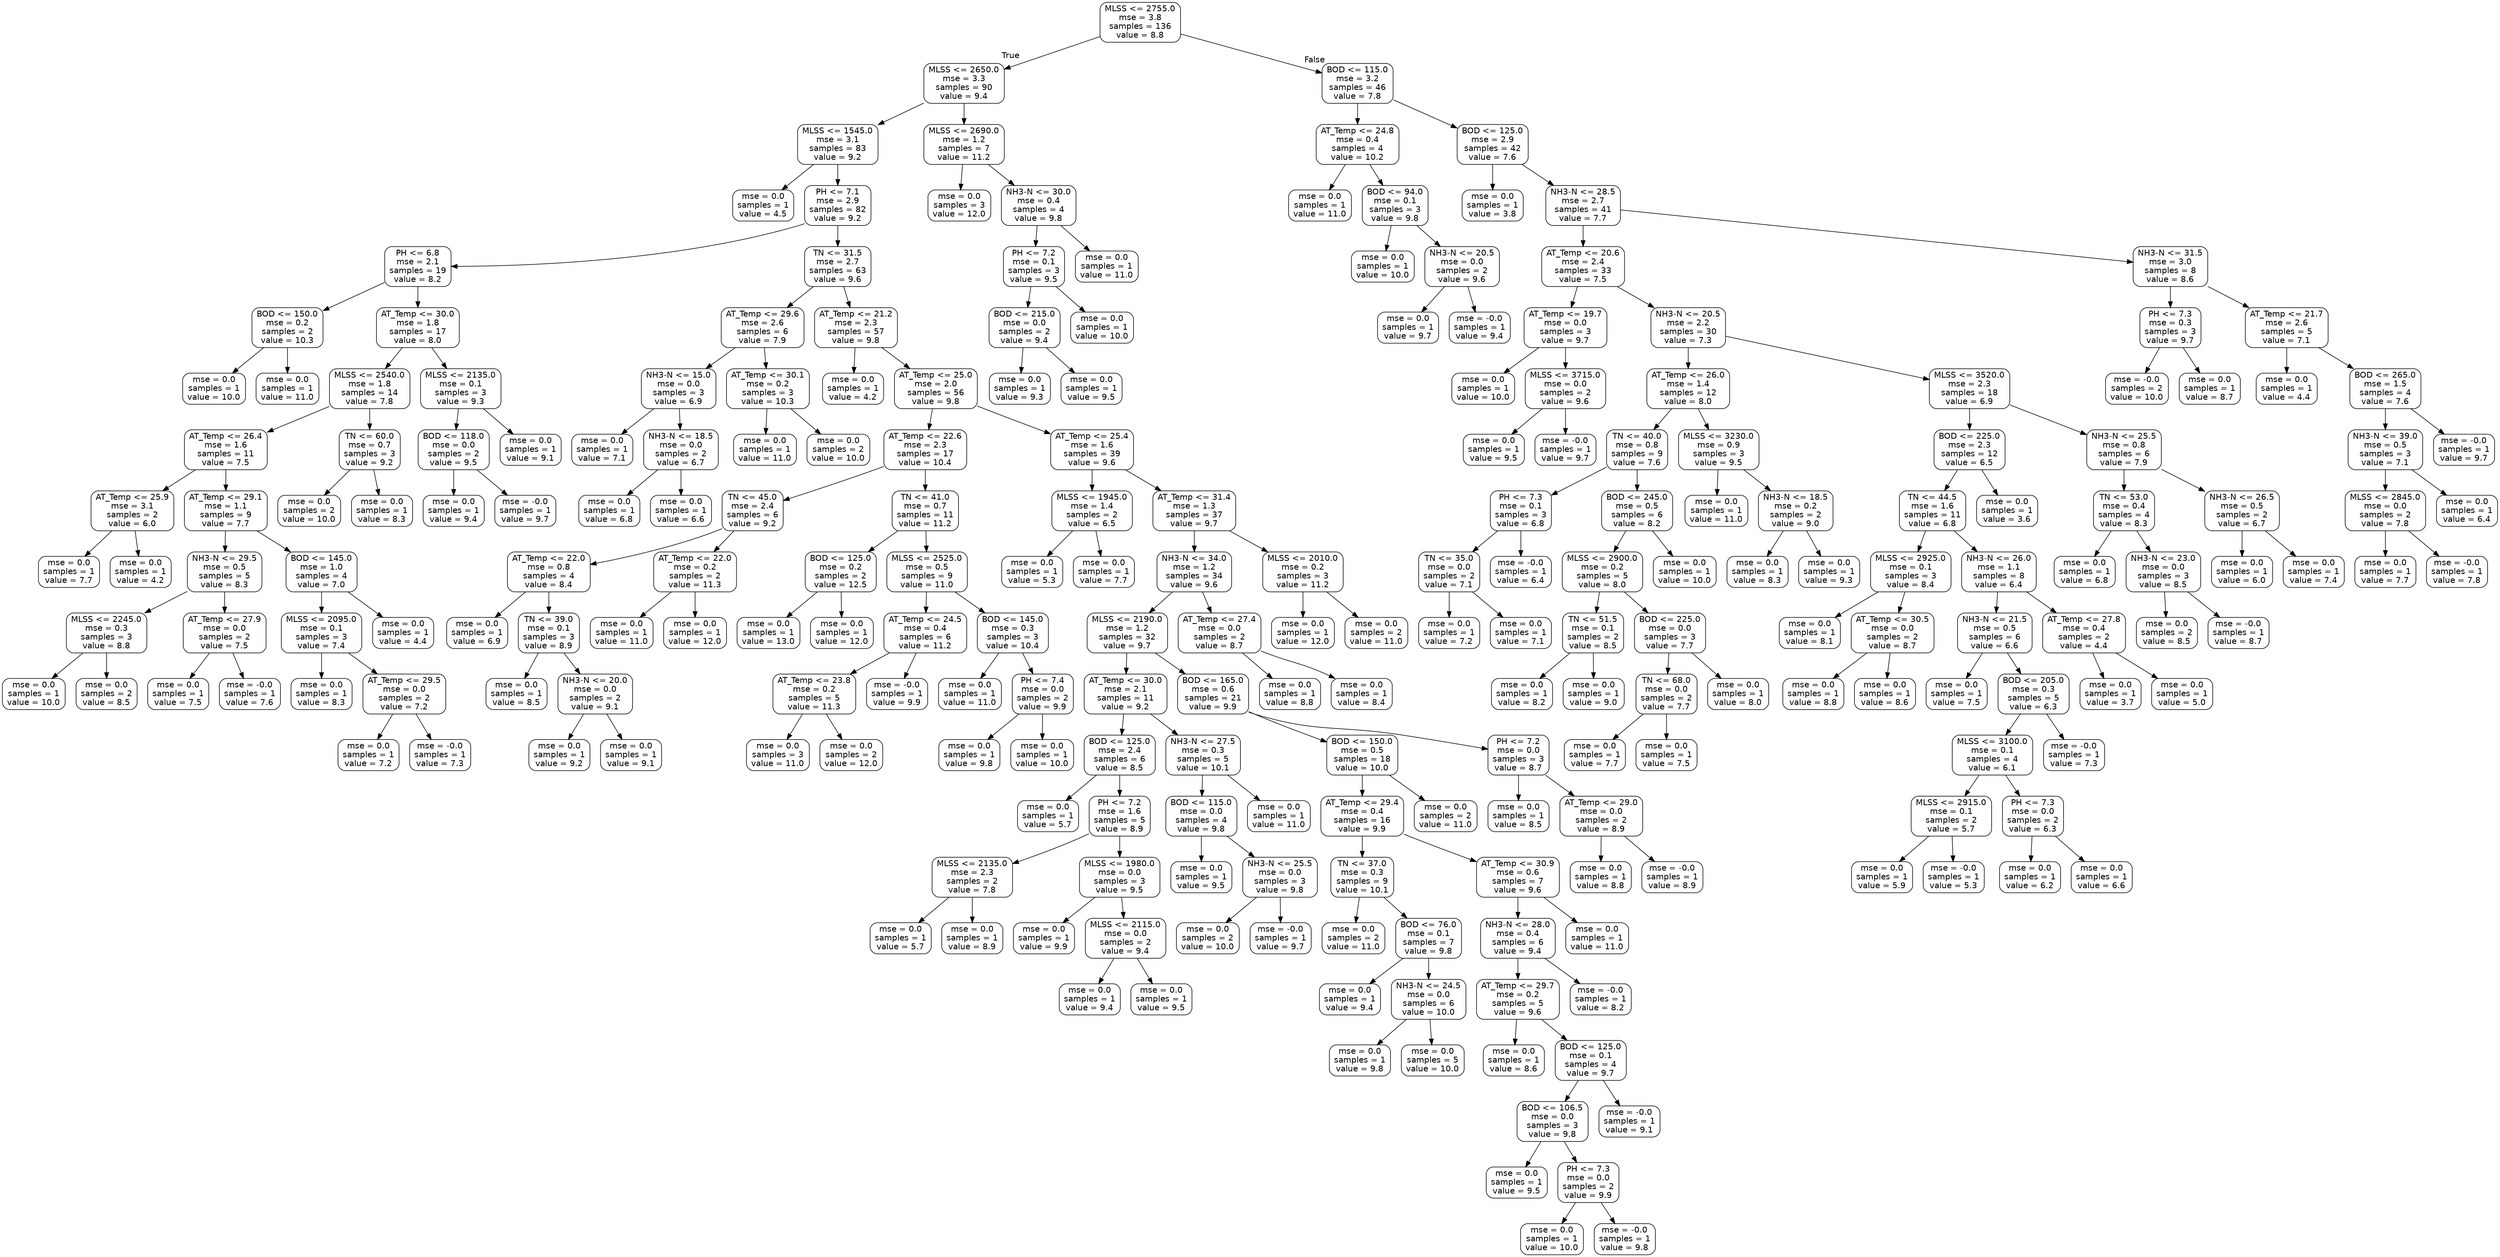 digraph Tree {
node [shape=box, style="rounded", color="black", fontname=helvetica] ;
edge [fontname=helvetica] ;
0 [label="MLSS <= 2755.0\nmse = 3.8\nsamples = 136\nvalue = 8.8"] ;
1 [label="MLSS <= 2650.0\nmse = 3.3\nsamples = 90\nvalue = 9.4"] ;
0 -> 1 [labeldistance=2.5, labelangle=45, headlabel="True"] ;
2 [label="MLSS <= 1545.0\nmse = 3.1\nsamples = 83\nvalue = 9.2"] ;
1 -> 2 ;
3 [label="mse = 0.0\nsamples = 1\nvalue = 4.5"] ;
2 -> 3 ;
4 [label="PH <= 7.1\nmse = 2.9\nsamples = 82\nvalue = 9.2"] ;
2 -> 4 ;
5 [label="PH <= 6.8\nmse = 2.1\nsamples = 19\nvalue = 8.2"] ;
4 -> 5 ;
6 [label="BOD <= 150.0\nmse = 0.2\nsamples = 2\nvalue = 10.3"] ;
5 -> 6 ;
7 [label="mse = 0.0\nsamples = 1\nvalue = 10.0"] ;
6 -> 7 ;
8 [label="mse = 0.0\nsamples = 1\nvalue = 11.0"] ;
6 -> 8 ;
9 [label="AT_Temp <= 30.0\nmse = 1.8\nsamples = 17\nvalue = 8.0"] ;
5 -> 9 ;
10 [label="MLSS <= 2540.0\nmse = 1.8\nsamples = 14\nvalue = 7.8"] ;
9 -> 10 ;
11 [label="AT_Temp <= 26.4\nmse = 1.6\nsamples = 11\nvalue = 7.5"] ;
10 -> 11 ;
12 [label="AT_Temp <= 25.9\nmse = 3.1\nsamples = 2\nvalue = 6.0"] ;
11 -> 12 ;
13 [label="mse = 0.0\nsamples = 1\nvalue = 7.7"] ;
12 -> 13 ;
14 [label="mse = 0.0\nsamples = 1\nvalue = 4.2"] ;
12 -> 14 ;
15 [label="AT_Temp <= 29.1\nmse = 1.1\nsamples = 9\nvalue = 7.7"] ;
11 -> 15 ;
16 [label="NH3-N <= 29.5\nmse = 0.5\nsamples = 5\nvalue = 8.3"] ;
15 -> 16 ;
17 [label="MLSS <= 2245.0\nmse = 0.3\nsamples = 3\nvalue = 8.8"] ;
16 -> 17 ;
18 [label="mse = 0.0\nsamples = 1\nvalue = 10.0"] ;
17 -> 18 ;
19 [label="mse = 0.0\nsamples = 2\nvalue = 8.5"] ;
17 -> 19 ;
20 [label="AT_Temp <= 27.9\nmse = 0.0\nsamples = 2\nvalue = 7.5"] ;
16 -> 20 ;
21 [label="mse = 0.0\nsamples = 1\nvalue = 7.5"] ;
20 -> 21 ;
22 [label="mse = -0.0\nsamples = 1\nvalue = 7.6"] ;
20 -> 22 ;
23 [label="BOD <= 145.0\nmse = 1.0\nsamples = 4\nvalue = 7.0"] ;
15 -> 23 ;
24 [label="MLSS <= 2095.0\nmse = 0.1\nsamples = 3\nvalue = 7.4"] ;
23 -> 24 ;
25 [label="mse = 0.0\nsamples = 1\nvalue = 8.3"] ;
24 -> 25 ;
26 [label="AT_Temp <= 29.5\nmse = 0.0\nsamples = 2\nvalue = 7.2"] ;
24 -> 26 ;
27 [label="mse = 0.0\nsamples = 1\nvalue = 7.2"] ;
26 -> 27 ;
28 [label="mse = -0.0\nsamples = 1\nvalue = 7.3"] ;
26 -> 28 ;
29 [label="mse = 0.0\nsamples = 1\nvalue = 4.4"] ;
23 -> 29 ;
30 [label="TN <= 60.0\nmse = 0.7\nsamples = 3\nvalue = 9.2"] ;
10 -> 30 ;
31 [label="mse = 0.0\nsamples = 2\nvalue = 10.0"] ;
30 -> 31 ;
32 [label="mse = 0.0\nsamples = 1\nvalue = 8.3"] ;
30 -> 32 ;
33 [label="MLSS <= 2135.0\nmse = 0.1\nsamples = 3\nvalue = 9.3"] ;
9 -> 33 ;
34 [label="BOD <= 118.0\nmse = 0.0\nsamples = 2\nvalue = 9.5"] ;
33 -> 34 ;
35 [label="mse = 0.0\nsamples = 1\nvalue = 9.4"] ;
34 -> 35 ;
36 [label="mse = -0.0\nsamples = 1\nvalue = 9.7"] ;
34 -> 36 ;
37 [label="mse = 0.0\nsamples = 1\nvalue = 9.1"] ;
33 -> 37 ;
38 [label="TN <= 31.5\nmse = 2.7\nsamples = 63\nvalue = 9.6"] ;
4 -> 38 ;
39 [label="AT_Temp <= 29.6\nmse = 2.6\nsamples = 6\nvalue = 7.9"] ;
38 -> 39 ;
40 [label="NH3-N <= 15.0\nmse = 0.0\nsamples = 3\nvalue = 6.9"] ;
39 -> 40 ;
41 [label="mse = 0.0\nsamples = 1\nvalue = 7.1"] ;
40 -> 41 ;
42 [label="NH3-N <= 18.5\nmse = 0.0\nsamples = 2\nvalue = 6.7"] ;
40 -> 42 ;
43 [label="mse = 0.0\nsamples = 1\nvalue = 6.8"] ;
42 -> 43 ;
44 [label="mse = 0.0\nsamples = 1\nvalue = 6.6"] ;
42 -> 44 ;
45 [label="AT_Temp <= 30.1\nmse = 0.2\nsamples = 3\nvalue = 10.3"] ;
39 -> 45 ;
46 [label="mse = 0.0\nsamples = 1\nvalue = 11.0"] ;
45 -> 46 ;
47 [label="mse = 0.0\nsamples = 2\nvalue = 10.0"] ;
45 -> 47 ;
48 [label="AT_Temp <= 21.2\nmse = 2.3\nsamples = 57\nvalue = 9.8"] ;
38 -> 48 ;
49 [label="mse = 0.0\nsamples = 1\nvalue = 4.2"] ;
48 -> 49 ;
50 [label="AT_Temp <= 25.0\nmse = 2.0\nsamples = 56\nvalue = 9.8"] ;
48 -> 50 ;
51 [label="AT_Temp <= 22.6\nmse = 2.3\nsamples = 17\nvalue = 10.4"] ;
50 -> 51 ;
52 [label="TN <= 45.0\nmse = 2.4\nsamples = 6\nvalue = 9.2"] ;
51 -> 52 ;
53 [label="AT_Temp <= 22.0\nmse = 0.8\nsamples = 4\nvalue = 8.4"] ;
52 -> 53 ;
54 [label="mse = 0.0\nsamples = 1\nvalue = 6.9"] ;
53 -> 54 ;
55 [label="TN <= 39.0\nmse = 0.1\nsamples = 3\nvalue = 8.9"] ;
53 -> 55 ;
56 [label="mse = 0.0\nsamples = 1\nvalue = 8.5"] ;
55 -> 56 ;
57 [label="NH3-N <= 20.0\nmse = 0.0\nsamples = 2\nvalue = 9.1"] ;
55 -> 57 ;
58 [label="mse = 0.0\nsamples = 1\nvalue = 9.2"] ;
57 -> 58 ;
59 [label="mse = 0.0\nsamples = 1\nvalue = 9.1"] ;
57 -> 59 ;
60 [label="AT_Temp <= 22.0\nmse = 0.2\nsamples = 2\nvalue = 11.3"] ;
52 -> 60 ;
61 [label="mse = 0.0\nsamples = 1\nvalue = 11.0"] ;
60 -> 61 ;
62 [label="mse = 0.0\nsamples = 1\nvalue = 12.0"] ;
60 -> 62 ;
63 [label="TN <= 41.0\nmse = 0.7\nsamples = 11\nvalue = 11.2"] ;
51 -> 63 ;
64 [label="BOD <= 125.0\nmse = 0.2\nsamples = 2\nvalue = 12.5"] ;
63 -> 64 ;
65 [label="mse = 0.0\nsamples = 1\nvalue = 13.0"] ;
64 -> 65 ;
66 [label="mse = 0.0\nsamples = 1\nvalue = 12.0"] ;
64 -> 66 ;
67 [label="MLSS <= 2525.0\nmse = 0.5\nsamples = 9\nvalue = 11.0"] ;
63 -> 67 ;
68 [label="AT_Temp <= 24.5\nmse = 0.4\nsamples = 6\nvalue = 11.2"] ;
67 -> 68 ;
69 [label="AT_Temp <= 23.8\nmse = 0.2\nsamples = 5\nvalue = 11.3"] ;
68 -> 69 ;
70 [label="mse = 0.0\nsamples = 3\nvalue = 11.0"] ;
69 -> 70 ;
71 [label="mse = 0.0\nsamples = 2\nvalue = 12.0"] ;
69 -> 71 ;
72 [label="mse = -0.0\nsamples = 1\nvalue = 9.9"] ;
68 -> 72 ;
73 [label="BOD <= 145.0\nmse = 0.3\nsamples = 3\nvalue = 10.4"] ;
67 -> 73 ;
74 [label="mse = 0.0\nsamples = 1\nvalue = 11.0"] ;
73 -> 74 ;
75 [label="PH <= 7.4\nmse = 0.0\nsamples = 2\nvalue = 9.9"] ;
73 -> 75 ;
76 [label="mse = 0.0\nsamples = 1\nvalue = 9.8"] ;
75 -> 76 ;
77 [label="mse = 0.0\nsamples = 1\nvalue = 10.0"] ;
75 -> 77 ;
78 [label="AT_Temp <= 25.4\nmse = 1.6\nsamples = 39\nvalue = 9.6"] ;
50 -> 78 ;
79 [label="MLSS <= 1945.0\nmse = 1.4\nsamples = 2\nvalue = 6.5"] ;
78 -> 79 ;
80 [label="mse = 0.0\nsamples = 1\nvalue = 5.3"] ;
79 -> 80 ;
81 [label="mse = 0.0\nsamples = 1\nvalue = 7.7"] ;
79 -> 81 ;
82 [label="AT_Temp <= 31.4\nmse = 1.3\nsamples = 37\nvalue = 9.7"] ;
78 -> 82 ;
83 [label="NH3-N <= 34.0\nmse = 1.2\nsamples = 34\nvalue = 9.6"] ;
82 -> 83 ;
84 [label="MLSS <= 2190.0\nmse = 1.2\nsamples = 32\nvalue = 9.7"] ;
83 -> 84 ;
85 [label="AT_Temp <= 30.0\nmse = 2.1\nsamples = 11\nvalue = 9.2"] ;
84 -> 85 ;
86 [label="BOD <= 125.0\nmse = 2.4\nsamples = 6\nvalue = 8.5"] ;
85 -> 86 ;
87 [label="mse = 0.0\nsamples = 1\nvalue = 5.7"] ;
86 -> 87 ;
88 [label="PH <= 7.2\nmse = 1.6\nsamples = 5\nvalue = 8.9"] ;
86 -> 88 ;
89 [label="MLSS <= 2135.0\nmse = 2.3\nsamples = 2\nvalue = 7.8"] ;
88 -> 89 ;
90 [label="mse = 0.0\nsamples = 1\nvalue = 5.7"] ;
89 -> 90 ;
91 [label="mse = 0.0\nsamples = 1\nvalue = 8.9"] ;
89 -> 91 ;
92 [label="MLSS <= 1980.0\nmse = 0.0\nsamples = 3\nvalue = 9.5"] ;
88 -> 92 ;
93 [label="mse = 0.0\nsamples = 1\nvalue = 9.9"] ;
92 -> 93 ;
94 [label="MLSS <= 2115.0\nmse = 0.0\nsamples = 2\nvalue = 9.4"] ;
92 -> 94 ;
95 [label="mse = 0.0\nsamples = 1\nvalue = 9.4"] ;
94 -> 95 ;
96 [label="mse = 0.0\nsamples = 1\nvalue = 9.5"] ;
94 -> 96 ;
97 [label="NH3-N <= 27.5\nmse = 0.3\nsamples = 5\nvalue = 10.1"] ;
85 -> 97 ;
98 [label="BOD <= 115.0\nmse = 0.0\nsamples = 4\nvalue = 9.8"] ;
97 -> 98 ;
99 [label="mse = 0.0\nsamples = 1\nvalue = 9.5"] ;
98 -> 99 ;
100 [label="NH3-N <= 25.5\nmse = 0.0\nsamples = 3\nvalue = 9.8"] ;
98 -> 100 ;
101 [label="mse = 0.0\nsamples = 2\nvalue = 10.0"] ;
100 -> 101 ;
102 [label="mse = -0.0\nsamples = 1\nvalue = 9.7"] ;
100 -> 102 ;
103 [label="mse = 0.0\nsamples = 1\nvalue = 11.0"] ;
97 -> 103 ;
104 [label="BOD <= 165.0\nmse = 0.6\nsamples = 21\nvalue = 9.9"] ;
84 -> 104 ;
105 [label="BOD <= 150.0\nmse = 0.5\nsamples = 18\nvalue = 10.0"] ;
104 -> 105 ;
106 [label="AT_Temp <= 29.4\nmse = 0.4\nsamples = 16\nvalue = 9.9"] ;
105 -> 106 ;
107 [label="TN <= 37.0\nmse = 0.3\nsamples = 9\nvalue = 10.1"] ;
106 -> 107 ;
108 [label="mse = 0.0\nsamples = 2\nvalue = 11.0"] ;
107 -> 108 ;
109 [label="BOD <= 76.0\nmse = 0.1\nsamples = 7\nvalue = 9.8"] ;
107 -> 109 ;
110 [label="mse = 0.0\nsamples = 1\nvalue = 9.4"] ;
109 -> 110 ;
111 [label="NH3-N <= 24.5\nmse = 0.0\nsamples = 6\nvalue = 10.0"] ;
109 -> 111 ;
112 [label="mse = 0.0\nsamples = 1\nvalue = 9.8"] ;
111 -> 112 ;
113 [label="mse = 0.0\nsamples = 5\nvalue = 10.0"] ;
111 -> 113 ;
114 [label="AT_Temp <= 30.9\nmse = 0.6\nsamples = 7\nvalue = 9.6"] ;
106 -> 114 ;
115 [label="NH3-N <= 28.0\nmse = 0.4\nsamples = 6\nvalue = 9.4"] ;
114 -> 115 ;
116 [label="AT_Temp <= 29.7\nmse = 0.2\nsamples = 5\nvalue = 9.6"] ;
115 -> 116 ;
117 [label="mse = 0.0\nsamples = 1\nvalue = 8.6"] ;
116 -> 117 ;
118 [label="BOD <= 125.0\nmse = 0.1\nsamples = 4\nvalue = 9.7"] ;
116 -> 118 ;
119 [label="BOD <= 106.5\nmse = 0.0\nsamples = 3\nvalue = 9.8"] ;
118 -> 119 ;
120 [label="mse = 0.0\nsamples = 1\nvalue = 9.5"] ;
119 -> 120 ;
121 [label="PH <= 7.3\nmse = 0.0\nsamples = 2\nvalue = 9.9"] ;
119 -> 121 ;
122 [label="mse = 0.0\nsamples = 1\nvalue = 10.0"] ;
121 -> 122 ;
123 [label="mse = -0.0\nsamples = 1\nvalue = 9.8"] ;
121 -> 123 ;
124 [label="mse = -0.0\nsamples = 1\nvalue = 9.1"] ;
118 -> 124 ;
125 [label="mse = -0.0\nsamples = 1\nvalue = 8.2"] ;
115 -> 125 ;
126 [label="mse = 0.0\nsamples = 1\nvalue = 11.0"] ;
114 -> 126 ;
127 [label="mse = 0.0\nsamples = 2\nvalue = 11.0"] ;
105 -> 127 ;
128 [label="PH <= 7.2\nmse = 0.0\nsamples = 3\nvalue = 8.7"] ;
104 -> 128 ;
129 [label="mse = 0.0\nsamples = 1\nvalue = 8.5"] ;
128 -> 129 ;
130 [label="AT_Temp <= 29.0\nmse = 0.0\nsamples = 2\nvalue = 8.9"] ;
128 -> 130 ;
131 [label="mse = 0.0\nsamples = 1\nvalue = 8.8"] ;
130 -> 131 ;
132 [label="mse = -0.0\nsamples = 1\nvalue = 8.9"] ;
130 -> 132 ;
133 [label="AT_Temp <= 27.4\nmse = 0.0\nsamples = 2\nvalue = 8.7"] ;
83 -> 133 ;
134 [label="mse = 0.0\nsamples = 1\nvalue = 8.8"] ;
133 -> 134 ;
135 [label="mse = 0.0\nsamples = 1\nvalue = 8.4"] ;
133 -> 135 ;
136 [label="MLSS <= 2010.0\nmse = 0.2\nsamples = 3\nvalue = 11.2"] ;
82 -> 136 ;
137 [label="mse = 0.0\nsamples = 1\nvalue = 12.0"] ;
136 -> 137 ;
138 [label="mse = 0.0\nsamples = 2\nvalue = 11.0"] ;
136 -> 138 ;
139 [label="MLSS <= 2690.0\nmse = 1.2\nsamples = 7\nvalue = 11.2"] ;
1 -> 139 ;
140 [label="mse = 0.0\nsamples = 3\nvalue = 12.0"] ;
139 -> 140 ;
141 [label="NH3-N <= 30.0\nmse = 0.4\nsamples = 4\nvalue = 9.8"] ;
139 -> 141 ;
142 [label="PH <= 7.2\nmse = 0.1\nsamples = 3\nvalue = 9.5"] ;
141 -> 142 ;
143 [label="BOD <= 215.0\nmse = 0.0\nsamples = 2\nvalue = 9.4"] ;
142 -> 143 ;
144 [label="mse = 0.0\nsamples = 1\nvalue = 9.3"] ;
143 -> 144 ;
145 [label="mse = 0.0\nsamples = 1\nvalue = 9.5"] ;
143 -> 145 ;
146 [label="mse = 0.0\nsamples = 1\nvalue = 10.0"] ;
142 -> 146 ;
147 [label="mse = 0.0\nsamples = 1\nvalue = 11.0"] ;
141 -> 147 ;
148 [label="BOD <= 115.0\nmse = 3.2\nsamples = 46\nvalue = 7.8"] ;
0 -> 148 [labeldistance=2.5, labelangle=-45, headlabel="False"] ;
149 [label="AT_Temp <= 24.8\nmse = 0.4\nsamples = 4\nvalue = 10.2"] ;
148 -> 149 ;
150 [label="mse = 0.0\nsamples = 1\nvalue = 11.0"] ;
149 -> 150 ;
151 [label="BOD <= 94.0\nmse = 0.1\nsamples = 3\nvalue = 9.8"] ;
149 -> 151 ;
152 [label="mse = 0.0\nsamples = 1\nvalue = 10.0"] ;
151 -> 152 ;
153 [label="NH3-N <= 20.5\nmse = 0.0\nsamples = 2\nvalue = 9.6"] ;
151 -> 153 ;
154 [label="mse = 0.0\nsamples = 1\nvalue = 9.7"] ;
153 -> 154 ;
155 [label="mse = -0.0\nsamples = 1\nvalue = 9.4"] ;
153 -> 155 ;
156 [label="BOD <= 125.0\nmse = 2.9\nsamples = 42\nvalue = 7.6"] ;
148 -> 156 ;
157 [label="mse = 0.0\nsamples = 1\nvalue = 3.8"] ;
156 -> 157 ;
158 [label="NH3-N <= 28.5\nmse = 2.7\nsamples = 41\nvalue = 7.7"] ;
156 -> 158 ;
159 [label="AT_Temp <= 20.6\nmse = 2.4\nsamples = 33\nvalue = 7.5"] ;
158 -> 159 ;
160 [label="AT_Temp <= 19.7\nmse = 0.0\nsamples = 3\nvalue = 9.7"] ;
159 -> 160 ;
161 [label="mse = 0.0\nsamples = 1\nvalue = 10.0"] ;
160 -> 161 ;
162 [label="MLSS <= 3715.0\nmse = 0.0\nsamples = 2\nvalue = 9.6"] ;
160 -> 162 ;
163 [label="mse = 0.0\nsamples = 1\nvalue = 9.5"] ;
162 -> 163 ;
164 [label="mse = -0.0\nsamples = 1\nvalue = 9.7"] ;
162 -> 164 ;
165 [label="NH3-N <= 20.5\nmse = 2.2\nsamples = 30\nvalue = 7.3"] ;
159 -> 165 ;
166 [label="AT_Temp <= 26.0\nmse = 1.4\nsamples = 12\nvalue = 8.0"] ;
165 -> 166 ;
167 [label="TN <= 40.0\nmse = 0.8\nsamples = 9\nvalue = 7.6"] ;
166 -> 167 ;
168 [label="PH <= 7.3\nmse = 0.1\nsamples = 3\nvalue = 6.8"] ;
167 -> 168 ;
169 [label="TN <= 35.0\nmse = 0.0\nsamples = 2\nvalue = 7.1"] ;
168 -> 169 ;
170 [label="mse = 0.0\nsamples = 1\nvalue = 7.2"] ;
169 -> 170 ;
171 [label="mse = 0.0\nsamples = 1\nvalue = 7.1"] ;
169 -> 171 ;
172 [label="mse = -0.0\nsamples = 1\nvalue = 6.4"] ;
168 -> 172 ;
173 [label="BOD <= 245.0\nmse = 0.5\nsamples = 6\nvalue = 8.2"] ;
167 -> 173 ;
174 [label="MLSS <= 2900.0\nmse = 0.2\nsamples = 5\nvalue = 8.0"] ;
173 -> 174 ;
175 [label="TN <= 51.5\nmse = 0.1\nsamples = 2\nvalue = 8.5"] ;
174 -> 175 ;
176 [label="mse = 0.0\nsamples = 1\nvalue = 8.2"] ;
175 -> 176 ;
177 [label="mse = 0.0\nsamples = 1\nvalue = 9.0"] ;
175 -> 177 ;
178 [label="BOD <= 225.0\nmse = 0.0\nsamples = 3\nvalue = 7.7"] ;
174 -> 178 ;
179 [label="TN <= 68.0\nmse = 0.0\nsamples = 2\nvalue = 7.7"] ;
178 -> 179 ;
180 [label="mse = 0.0\nsamples = 1\nvalue = 7.7"] ;
179 -> 180 ;
181 [label="mse = 0.0\nsamples = 1\nvalue = 7.5"] ;
179 -> 181 ;
182 [label="mse = 0.0\nsamples = 1\nvalue = 8.0"] ;
178 -> 182 ;
183 [label="mse = 0.0\nsamples = 1\nvalue = 10.0"] ;
173 -> 183 ;
184 [label="MLSS <= 3230.0\nmse = 0.9\nsamples = 3\nvalue = 9.5"] ;
166 -> 184 ;
185 [label="mse = 0.0\nsamples = 1\nvalue = 11.0"] ;
184 -> 185 ;
186 [label="NH3-N <= 18.5\nmse = 0.2\nsamples = 2\nvalue = 9.0"] ;
184 -> 186 ;
187 [label="mse = 0.0\nsamples = 1\nvalue = 8.3"] ;
186 -> 187 ;
188 [label="mse = 0.0\nsamples = 1\nvalue = 9.3"] ;
186 -> 188 ;
189 [label="MLSS <= 3520.0\nmse = 2.3\nsamples = 18\nvalue = 6.9"] ;
165 -> 189 ;
190 [label="BOD <= 225.0\nmse = 2.3\nsamples = 12\nvalue = 6.5"] ;
189 -> 190 ;
191 [label="TN <= 44.5\nmse = 1.6\nsamples = 11\nvalue = 6.8"] ;
190 -> 191 ;
192 [label="MLSS <= 2925.0\nmse = 0.1\nsamples = 3\nvalue = 8.4"] ;
191 -> 192 ;
193 [label="mse = 0.0\nsamples = 1\nvalue = 8.1"] ;
192 -> 193 ;
194 [label="AT_Temp <= 30.5\nmse = 0.0\nsamples = 2\nvalue = 8.7"] ;
192 -> 194 ;
195 [label="mse = 0.0\nsamples = 1\nvalue = 8.8"] ;
194 -> 195 ;
196 [label="mse = 0.0\nsamples = 1\nvalue = 8.6"] ;
194 -> 196 ;
197 [label="NH3-N <= 26.0\nmse = 1.1\nsamples = 8\nvalue = 6.4"] ;
191 -> 197 ;
198 [label="NH3-N <= 21.5\nmse = 0.5\nsamples = 6\nvalue = 6.6"] ;
197 -> 198 ;
199 [label="mse = 0.0\nsamples = 1\nvalue = 7.5"] ;
198 -> 199 ;
200 [label="BOD <= 205.0\nmse = 0.3\nsamples = 5\nvalue = 6.3"] ;
198 -> 200 ;
201 [label="MLSS <= 3100.0\nmse = 0.1\nsamples = 4\nvalue = 6.1"] ;
200 -> 201 ;
202 [label="MLSS <= 2915.0\nmse = 0.1\nsamples = 2\nvalue = 5.7"] ;
201 -> 202 ;
203 [label="mse = 0.0\nsamples = 1\nvalue = 5.9"] ;
202 -> 203 ;
204 [label="mse = -0.0\nsamples = 1\nvalue = 5.3"] ;
202 -> 204 ;
205 [label="PH <= 7.3\nmse = 0.0\nsamples = 2\nvalue = 6.3"] ;
201 -> 205 ;
206 [label="mse = 0.0\nsamples = 1\nvalue = 6.2"] ;
205 -> 206 ;
207 [label="mse = 0.0\nsamples = 1\nvalue = 6.6"] ;
205 -> 207 ;
208 [label="mse = -0.0\nsamples = 1\nvalue = 7.3"] ;
200 -> 208 ;
209 [label="AT_Temp <= 27.8\nmse = 0.4\nsamples = 2\nvalue = 4.4"] ;
197 -> 209 ;
210 [label="mse = 0.0\nsamples = 1\nvalue = 3.7"] ;
209 -> 210 ;
211 [label="mse = 0.0\nsamples = 1\nvalue = 5.0"] ;
209 -> 211 ;
212 [label="mse = 0.0\nsamples = 1\nvalue = 3.6"] ;
190 -> 212 ;
213 [label="NH3-N <= 25.5\nmse = 0.8\nsamples = 6\nvalue = 7.9"] ;
189 -> 213 ;
214 [label="TN <= 53.0\nmse = 0.4\nsamples = 4\nvalue = 8.3"] ;
213 -> 214 ;
215 [label="mse = 0.0\nsamples = 1\nvalue = 6.8"] ;
214 -> 215 ;
216 [label="NH3-N <= 23.0\nmse = 0.0\nsamples = 3\nvalue = 8.5"] ;
214 -> 216 ;
217 [label="mse = 0.0\nsamples = 2\nvalue = 8.5"] ;
216 -> 217 ;
218 [label="mse = -0.0\nsamples = 1\nvalue = 8.7"] ;
216 -> 218 ;
219 [label="NH3-N <= 26.5\nmse = 0.5\nsamples = 2\nvalue = 6.7"] ;
213 -> 219 ;
220 [label="mse = 0.0\nsamples = 1\nvalue = 6.0"] ;
219 -> 220 ;
221 [label="mse = 0.0\nsamples = 1\nvalue = 7.4"] ;
219 -> 221 ;
222 [label="NH3-N <= 31.5\nmse = 3.0\nsamples = 8\nvalue = 8.6"] ;
158 -> 222 ;
223 [label="PH <= 7.3\nmse = 0.3\nsamples = 3\nvalue = 9.7"] ;
222 -> 223 ;
224 [label="mse = -0.0\nsamples = 2\nvalue = 10.0"] ;
223 -> 224 ;
225 [label="mse = 0.0\nsamples = 1\nvalue = 8.7"] ;
223 -> 225 ;
226 [label="AT_Temp <= 21.7\nmse = 2.6\nsamples = 5\nvalue = 7.1"] ;
222 -> 226 ;
227 [label="mse = 0.0\nsamples = 1\nvalue = 4.4"] ;
226 -> 227 ;
228 [label="BOD <= 265.0\nmse = 1.5\nsamples = 4\nvalue = 7.6"] ;
226 -> 228 ;
229 [label="NH3-N <= 39.0\nmse = 0.5\nsamples = 3\nvalue = 7.1"] ;
228 -> 229 ;
230 [label="MLSS <= 2845.0\nmse = 0.0\nsamples = 2\nvalue = 7.8"] ;
229 -> 230 ;
231 [label="mse = 0.0\nsamples = 1\nvalue = 7.7"] ;
230 -> 231 ;
232 [label="mse = -0.0\nsamples = 1\nvalue = 7.8"] ;
230 -> 232 ;
233 [label="mse = 0.0\nsamples = 1\nvalue = 6.4"] ;
229 -> 233 ;
234 [label="mse = -0.0\nsamples = 1\nvalue = 9.7"] ;
228 -> 234 ;
}